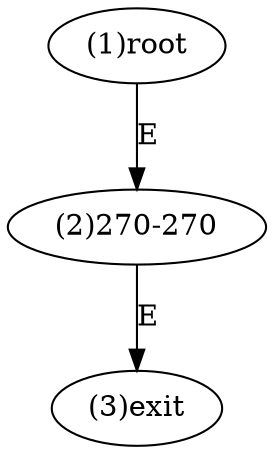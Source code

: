 digraph "" { 
1[ label="(1)root"];
2[ label="(2)270-270"];
3[ label="(3)exit"];
1->2[ label="E"];
2->3[ label="E"];
}
